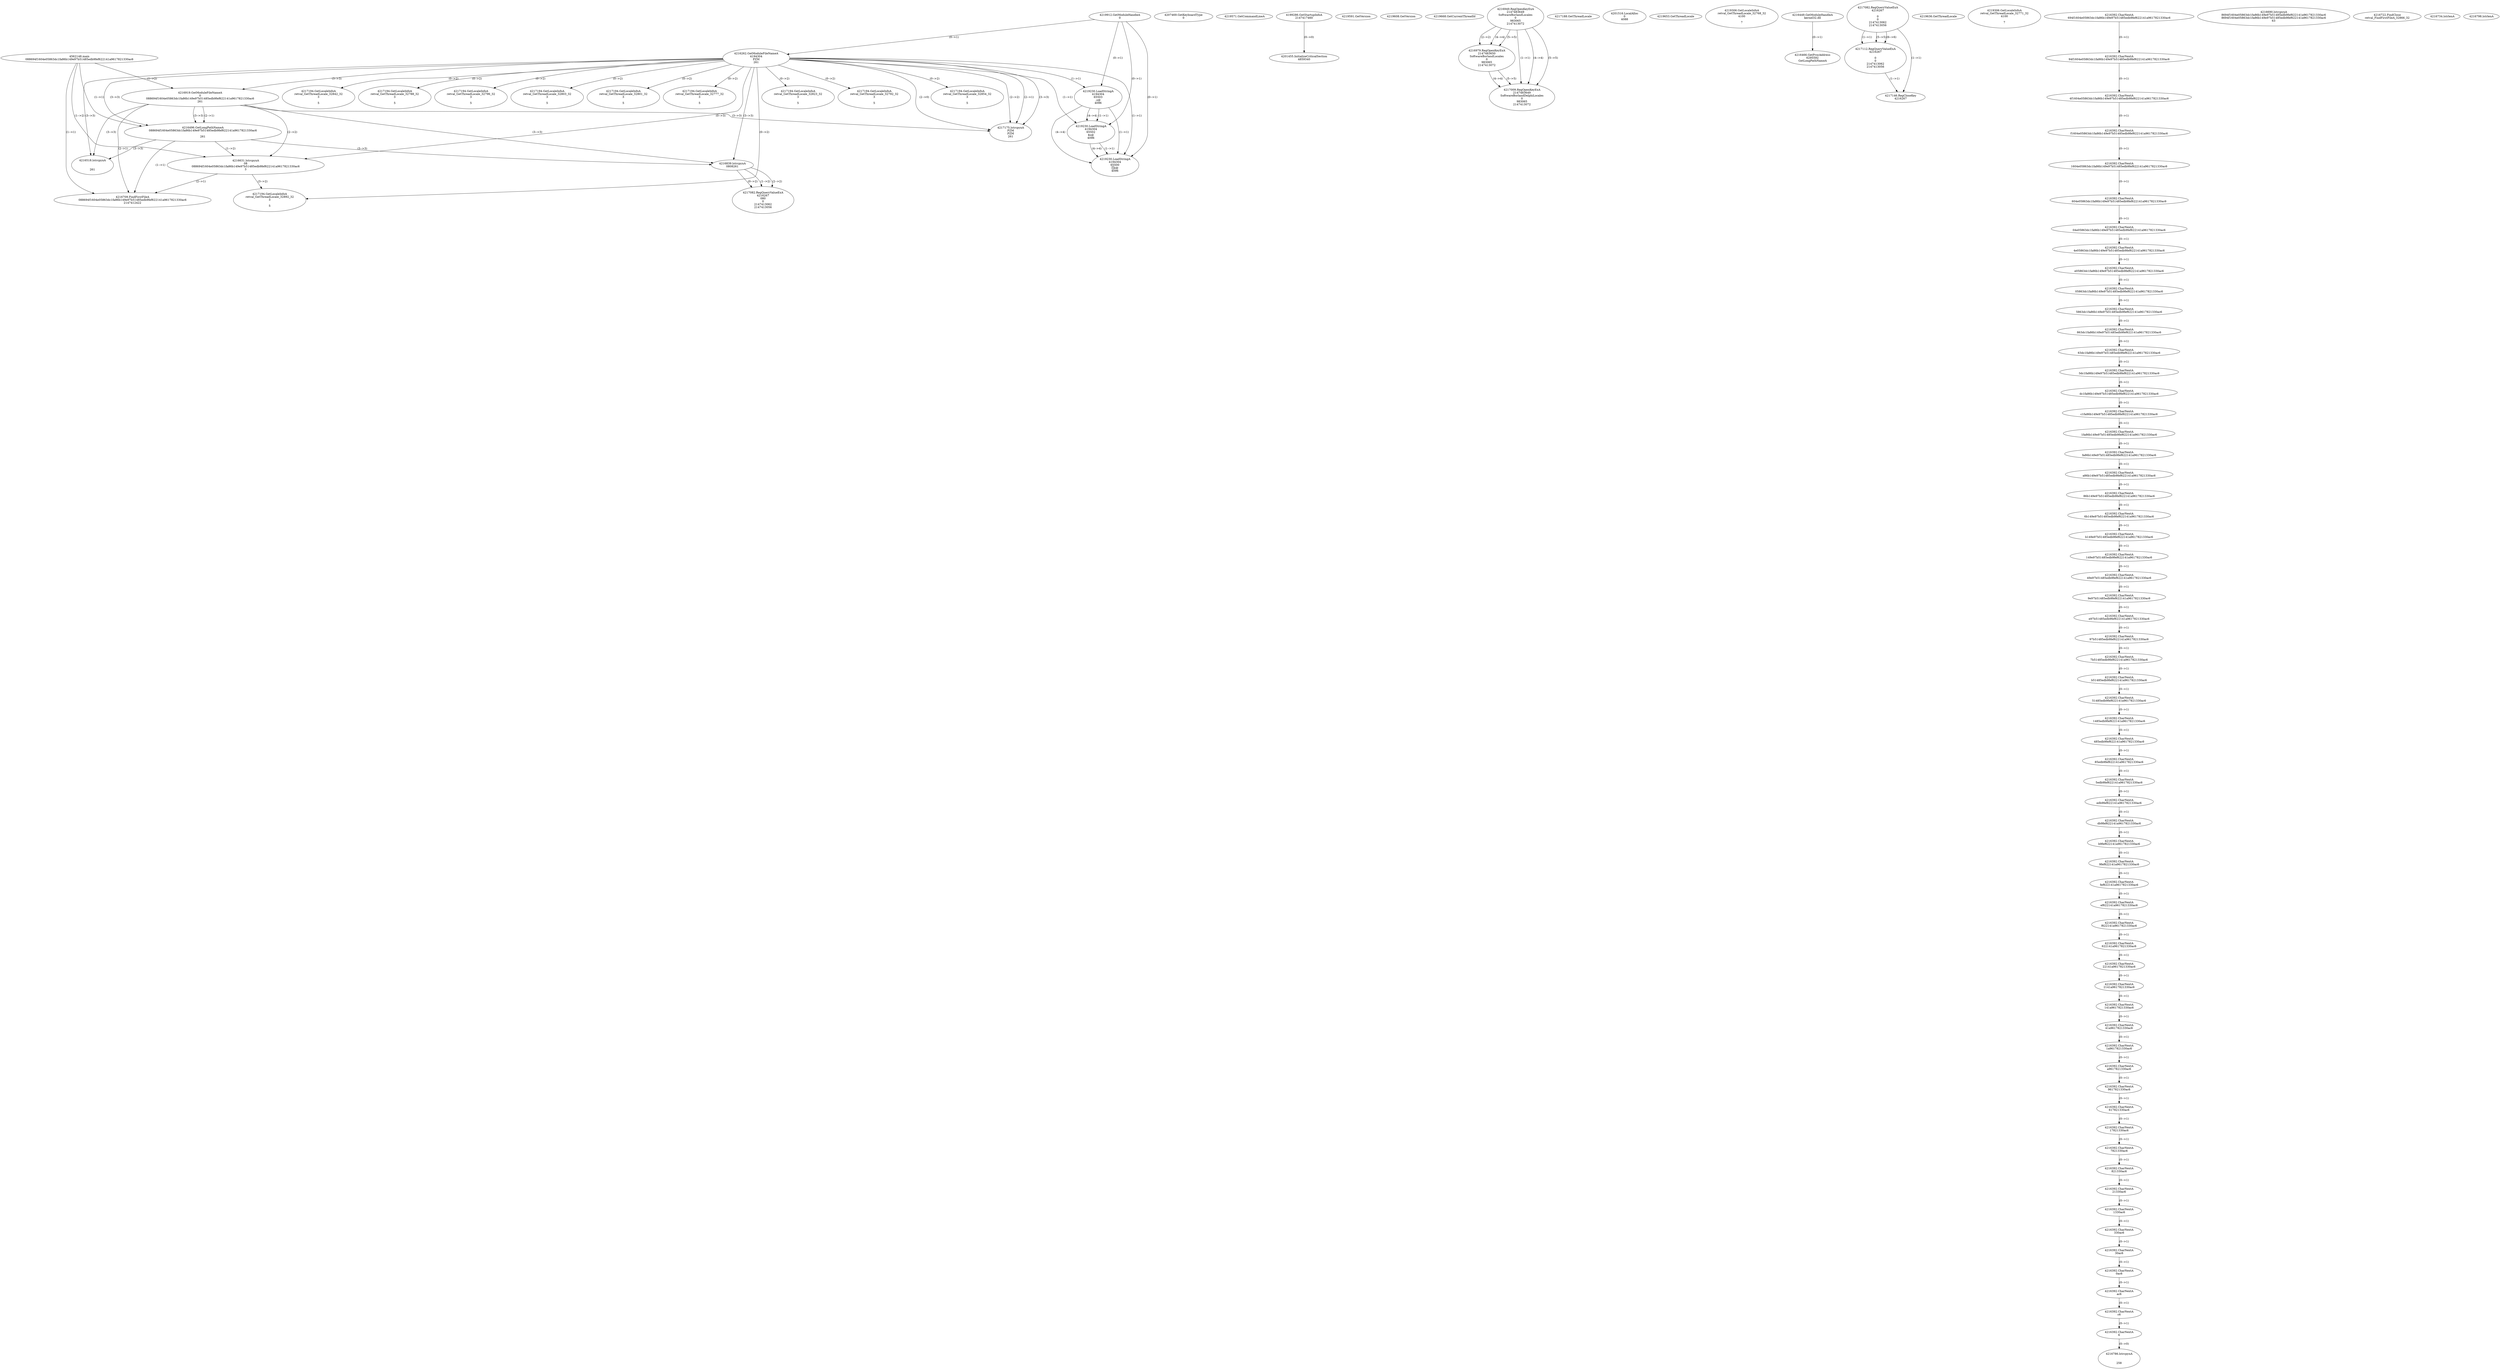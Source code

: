 // Global SCDG with merge call
digraph {
	0 [label="4562148.main
088694f1604e05863dc1fa86b149e97b51485edb9fef622141a9617821330ac6"]
	1 [label="4219912.GetModuleHandleA
0"]
	2 [label="4207469.GetKeyboardType
0"]
	3 [label="4219571.GetCommandLineA
"]
	4 [label="4199286.GetStartupInfoA
2147417460"]
	5 [label="4219591.GetVersion
"]
	6 [label="4219608.GetVersion
"]
	7 [label="4219668.GetCurrentThreadId
"]
	8 [label="4216262.GetModuleFileNameA
4194304
PZM
261"]
	1 -> 8 [label="(0-->1)"]
	9 [label="4216919.GetModuleFileNameA
0
088694f1604e05863dc1fa86b149e97b51485edb9fef622141a9617821330ac6
261"]
	0 -> 9 [label="(1-->2)"]
	8 -> 9 [label="(3-->3)"]
	10 [label="4216949.RegOpenKeyExA
2147483649
Software\Borland\Locales
0
983065
2147413072"]
	11 [label="4216979.RegOpenKeyExA
2147483650
Software\Borland\Locales
0
983065
2147413072"]
	10 -> 11 [label="(2-->2)"]
	10 -> 11 [label="(4-->4)"]
	10 -> 11 [label="(5-->5)"]
	12 [label="4217009.RegOpenKeyExA
2147483649
Software\Borland\Delphi\Locales
0
983065
2147413072"]
	10 -> 12 [label="(1-->1)"]
	10 -> 12 [label="(4-->4)"]
	11 -> 12 [label="(4-->4)"]
	10 -> 12 [label="(5-->5)"]
	11 -> 12 [label="(5-->5)"]
	13 [label="4217175.lstrcpynA
PZM
PZM
261"]
	8 -> 13 [label="(2-->1)"]
	8 -> 13 [label="(2-->2)"]
	8 -> 13 [label="(3-->3)"]
	9 -> 13 [label="(3-->3)"]
	8 -> 13 [label="(2-->0)"]
	14 [label="4217188.GetThreadLocale
"]
	15 [label="4217194.GetLocaleInfoA
retval_GetThreadLocale_32777_32
3

5"]
	8 -> 15 [label="(0-->2)"]
	16 [label="4219230.LoadStringA
4194304
65503
,s@
4096"]
	1 -> 16 [label="(0-->1)"]
	8 -> 16 [label="(1-->1)"]
	17 [label="4201455.InitializeCriticalSection
4859340"]
	4 -> 17 [label="(0-->0)"]
	18 [label="4201516.LocalAlloc
0
4088"]
	19 [label="4219653.GetThreadLocale
"]
	20 [label="4219306.GetLocaleInfoA
retval_GetThreadLocale_32768_32
4100

7"]
	21 [label="4216449.GetModuleHandleA
kernel32.dll"]
	22 [label="4216466.GetProcAddress
6295592
GetLongPathNameA"]
	21 -> 22 [label="(0-->1)"]
	23 [label="4216496.GetLongPathNameA
088694f1604e05863dc1fa86b149e97b51485edb9fef622141a9617821330ac6

261"]
	0 -> 23 [label="(1-->1)"]
	9 -> 23 [label="(2-->1)"]
	8 -> 23 [label="(3-->3)"]
	9 -> 23 [label="(3-->3)"]
	24 [label="4216518.lstrcpynA


261"]
	8 -> 24 [label="(3-->3)"]
	9 -> 24 [label="(3-->3)"]
	23 -> 24 [label="(3-->3)"]
	25 [label="4217082.RegQueryValueExA
4216267

0
0
2147413062
2147413056"]
	26 [label="4217112.RegQueryValueExA
4216267

0
0
2147413062
2147413056"]
	25 -> 26 [label="(1-->1)"]
	25 -> 26 [label="(5-->5)"]
	25 -> 26 [label="(6-->6)"]
	27 [label="4217146.RegCloseKey
4216267"]
	25 -> 27 [label="(1-->1)"]
	26 -> 27 [label="(1-->1)"]
	28 [label="4217194.GetLocaleInfoA
retval_GetThreadLocale_32823_32
3

5"]
	8 -> 28 [label="(0-->2)"]
	29 [label="4219230.LoadStringA
4194304
65502
$s@
4096"]
	1 -> 29 [label="(0-->1)"]
	8 -> 29 [label="(1-->1)"]
	16 -> 29 [label="(1-->1)"]
	16 -> 29 [label="(4-->4)"]
	30 [label="4217194.GetLocaleInfoA
retval_GetThreadLocale_32792_32
3

5"]
	8 -> 30 [label="(0-->2)"]
	31 [label="4219230.LoadStringA
4194304
65500
s@
4096"]
	1 -> 31 [label="(0-->1)"]
	8 -> 31 [label="(1-->1)"]
	16 -> 31 [label="(1-->1)"]
	29 -> 31 [label="(1-->1)"]
	16 -> 31 [label="(4-->4)"]
	29 -> 31 [label="(4-->4)"]
	32 [label="4219636.GetThreadLocale
"]
	33 [label="4219306.GetLocaleInfoA
retval_GetThreadLocale_32771_32
4100

7"]
	34 [label="4217194.GetLocaleInfoA
retval_GetThreadLocale_32854_32
3

5"]
	8 -> 34 [label="(0-->2)"]
	35 [label="4216631.lstrcpynA
08
088694f1604e05863dc1fa86b149e97b51485edb9fef622141a9617821330ac6
3"]
	0 -> 35 [label="(1-->2)"]
	9 -> 35 [label="(2-->2)"]
	23 -> 35 [label="(1-->2)"]
	8 -> 35 [label="(0-->3)"]
	36 [label="4216392.CharNextA
694f1604e05863dc1fa86b149e97b51485edb9fef622141a9617821330ac6"]
	37 [label="4216392.CharNextA
94f1604e05863dc1fa86b149e97b51485edb9fef622141a9617821330ac6"]
	36 -> 37 [label="(0-->1)"]
	38 [label="4216392.CharNextA
4f1604e05863dc1fa86b149e97b51485edb9fef622141a9617821330ac6"]
	37 -> 38 [label="(0-->1)"]
	39 [label="4216392.CharNextA
f1604e05863dc1fa86b149e97b51485edb9fef622141a9617821330ac6"]
	38 -> 39 [label="(0-->1)"]
	40 [label="4216392.CharNextA
1604e05863dc1fa86b149e97b51485edb9fef622141a9617821330ac6"]
	39 -> 40 [label="(0-->1)"]
	41 [label="4216392.CharNextA
604e05863dc1fa86b149e97b51485edb9fef622141a9617821330ac6"]
	40 -> 41 [label="(0-->1)"]
	42 [label="4216392.CharNextA
04e05863dc1fa86b149e97b51485edb9fef622141a9617821330ac6"]
	41 -> 42 [label="(0-->1)"]
	43 [label="4216392.CharNextA
4e05863dc1fa86b149e97b51485edb9fef622141a9617821330ac6"]
	42 -> 43 [label="(0-->1)"]
	44 [label="4216392.CharNextA
e05863dc1fa86b149e97b51485edb9fef622141a9617821330ac6"]
	43 -> 44 [label="(0-->1)"]
	45 [label="4216392.CharNextA
05863dc1fa86b149e97b51485edb9fef622141a9617821330ac6"]
	44 -> 45 [label="(0-->1)"]
	46 [label="4216392.CharNextA
5863dc1fa86b149e97b51485edb9fef622141a9617821330ac6"]
	45 -> 46 [label="(0-->1)"]
	47 [label="4216392.CharNextA
863dc1fa86b149e97b51485edb9fef622141a9617821330ac6"]
	46 -> 47 [label="(0-->1)"]
	48 [label="4216392.CharNextA
63dc1fa86b149e97b51485edb9fef622141a9617821330ac6"]
	47 -> 48 [label="(0-->1)"]
	49 [label="4216392.CharNextA
3dc1fa86b149e97b51485edb9fef622141a9617821330ac6"]
	48 -> 49 [label="(0-->1)"]
	50 [label="4216392.CharNextA
dc1fa86b149e97b51485edb9fef622141a9617821330ac6"]
	49 -> 50 [label="(0-->1)"]
	51 [label="4216392.CharNextA
c1fa86b149e97b51485edb9fef622141a9617821330ac6"]
	50 -> 51 [label="(0-->1)"]
	52 [label="4216392.CharNextA
1fa86b149e97b51485edb9fef622141a9617821330ac6"]
	51 -> 52 [label="(0-->1)"]
	53 [label="4216392.CharNextA
fa86b149e97b51485edb9fef622141a9617821330ac6"]
	52 -> 53 [label="(0-->1)"]
	54 [label="4216392.CharNextA
a86b149e97b51485edb9fef622141a9617821330ac6"]
	53 -> 54 [label="(0-->1)"]
	55 [label="4216392.CharNextA
86b149e97b51485edb9fef622141a9617821330ac6"]
	54 -> 55 [label="(0-->1)"]
	56 [label="4216392.CharNextA
6b149e97b51485edb9fef622141a9617821330ac6"]
	55 -> 56 [label="(0-->1)"]
	57 [label="4216392.CharNextA
b149e97b51485edb9fef622141a9617821330ac6"]
	56 -> 57 [label="(0-->1)"]
	58 [label="4216392.CharNextA
149e97b51485edb9fef622141a9617821330ac6"]
	57 -> 58 [label="(0-->1)"]
	59 [label="4216392.CharNextA
49e97b51485edb9fef622141a9617821330ac6"]
	58 -> 59 [label="(0-->1)"]
	60 [label="4216392.CharNextA
9e97b51485edb9fef622141a9617821330ac6"]
	59 -> 60 [label="(0-->1)"]
	61 [label="4216392.CharNextA
e97b51485edb9fef622141a9617821330ac6"]
	60 -> 61 [label="(0-->1)"]
	62 [label="4216392.CharNextA
97b51485edb9fef622141a9617821330ac6"]
	61 -> 62 [label="(0-->1)"]
	63 [label="4216392.CharNextA
7b51485edb9fef622141a9617821330ac6"]
	62 -> 63 [label="(0-->1)"]
	64 [label="4216392.CharNextA
b51485edb9fef622141a9617821330ac6"]
	63 -> 64 [label="(0-->1)"]
	65 [label="4216392.CharNextA
51485edb9fef622141a9617821330ac6"]
	64 -> 65 [label="(0-->1)"]
	66 [label="4216392.CharNextA
1485edb9fef622141a9617821330ac6"]
	65 -> 66 [label="(0-->1)"]
	67 [label="4216392.CharNextA
485edb9fef622141a9617821330ac6"]
	66 -> 67 [label="(0-->1)"]
	68 [label="4216392.CharNextA
85edb9fef622141a9617821330ac6"]
	67 -> 68 [label="(0-->1)"]
	69 [label="4216392.CharNextA
5edb9fef622141a9617821330ac6"]
	68 -> 69 [label="(0-->1)"]
	70 [label="4216392.CharNextA
edb9fef622141a9617821330ac6"]
	69 -> 70 [label="(0-->1)"]
	71 [label="4216392.CharNextA
db9fef622141a9617821330ac6"]
	70 -> 71 [label="(0-->1)"]
	72 [label="4216392.CharNextA
b9fef622141a9617821330ac6"]
	71 -> 72 [label="(0-->1)"]
	73 [label="4216392.CharNextA
9fef622141a9617821330ac6"]
	72 -> 73 [label="(0-->1)"]
	74 [label="4216392.CharNextA
fef622141a9617821330ac6"]
	73 -> 74 [label="(0-->1)"]
	75 [label="4216392.CharNextA
ef622141a9617821330ac6"]
	74 -> 75 [label="(0-->1)"]
	76 [label="4216392.CharNextA
f622141a9617821330ac6"]
	75 -> 76 [label="(0-->1)"]
	77 [label="4216392.CharNextA
622141a9617821330ac6"]
	76 -> 77 [label="(0-->1)"]
	78 [label="4216392.CharNextA
22141a9617821330ac6"]
	77 -> 78 [label="(0-->1)"]
	79 [label="4216392.CharNextA
2141a9617821330ac6"]
	78 -> 79 [label="(0-->1)"]
	80 [label="4216392.CharNextA
141a9617821330ac6"]
	79 -> 80 [label="(0-->1)"]
	81 [label="4216392.CharNextA
41a9617821330ac6"]
	80 -> 81 [label="(0-->1)"]
	82 [label="4216392.CharNextA
1a9617821330ac6"]
	81 -> 82 [label="(0-->1)"]
	83 [label="4216392.CharNextA
a9617821330ac6"]
	82 -> 83 [label="(0-->1)"]
	84 [label="4216392.CharNextA
9617821330ac6"]
	83 -> 84 [label="(0-->1)"]
	85 [label="4216392.CharNextA
617821330ac6"]
	84 -> 85 [label="(0-->1)"]
	86 [label="4216392.CharNextA
17821330ac6"]
	85 -> 86 [label="(0-->1)"]
	87 [label="4216392.CharNextA
7821330ac6"]
	86 -> 87 [label="(0-->1)"]
	88 [label="4216392.CharNextA
821330ac6"]
	87 -> 88 [label="(0-->1)"]
	89 [label="4216392.CharNextA
21330ac6"]
	88 -> 89 [label="(0-->1)"]
	90 [label="4216392.CharNextA
1330ac6"]
	89 -> 90 [label="(0-->1)"]
	91 [label="4216392.CharNextA
330ac6"]
	90 -> 91 [label="(0-->1)"]
	92 [label="4216392.CharNextA
30ac6"]
	91 -> 92 [label="(0-->1)"]
	93 [label="4216392.CharNextA
0ac6"]
	92 -> 93 [label="(0-->1)"]
	94 [label="4216392.CharNextA
ac6"]
	93 -> 94 [label="(0-->1)"]
	95 [label="4216392.CharNextA
c6"]
	94 -> 95 [label="(0-->1)"]
	96 [label="4216392.CharNextA
6"]
	95 -> 96 [label="(0-->1)"]
	97 [label="4216690.lstrcpynA
8694f1604e05863dc1fa86b149e97b51485edb9fef622141a9617821330ac6
8694f1604e05863dc1fa86b149e97b51485edb9fef622141a9617821330ac6
63"]
	98 [label="4216709.FindFirstFileA
088694f1604e05863dc1fa86b149e97b51485edb9fef622141a9617821330ac6
2147412422"]
	0 -> 98 [label="(1-->1)"]
	9 -> 98 [label="(2-->1)"]
	23 -> 98 [label="(1-->1)"]
	35 -> 98 [label="(2-->1)"]
	99 [label="4216722.FindClose
retval_FindFirstFileA_32866_32"]
	100 [label="4216734.lstrlenA
"]
	101 [label="4216786.lstrcpynA


258"]
	96 -> 101 [label="(0-->0)"]
	102 [label="4216798.lstrlenA
"]
	103 [label="4216839.lstrcpynA
08\
08\
261"]
	8 -> 103 [label="(3-->3)"]
	9 -> 103 [label="(3-->3)"]
	23 -> 103 [label="(3-->3)"]
	104 [label="4217082.RegQueryValueExA
4216267
08\
0
0
2147413062
2147413056"]
	103 -> 104 [label="(1-->2)"]
	103 -> 104 [label="(2-->2)"]
	103 -> 104 [label="(0-->2)"]
	105 [label="4217194.GetLocaleInfoA
retval_GetThreadLocale_32892_32
3

5"]
	8 -> 105 [label="(0-->2)"]
	35 -> 105 [label="(3-->2)"]
	106 [label="4217194.GetLocaleInfoA
retval_GetThreadLocale_32842_32
3

5"]
	8 -> 106 [label="(0-->2)"]
	107 [label="4217194.GetLocaleInfoA
retval_GetThreadLocale_32788_32
3

5"]
	8 -> 107 [label="(0-->2)"]
	108 [label="4217194.GetLocaleInfoA
retval_GetThreadLocale_32796_32
3

5"]
	8 -> 108 [label="(0-->2)"]
	109 [label="4217194.GetLocaleInfoA
retval_GetThreadLocale_32803_32
3

5"]
	8 -> 109 [label="(0-->2)"]
	110 [label="4217194.GetLocaleInfoA
retval_GetThreadLocale_32801_32
3

5"]
	8 -> 110 [label="(0-->2)"]
}
